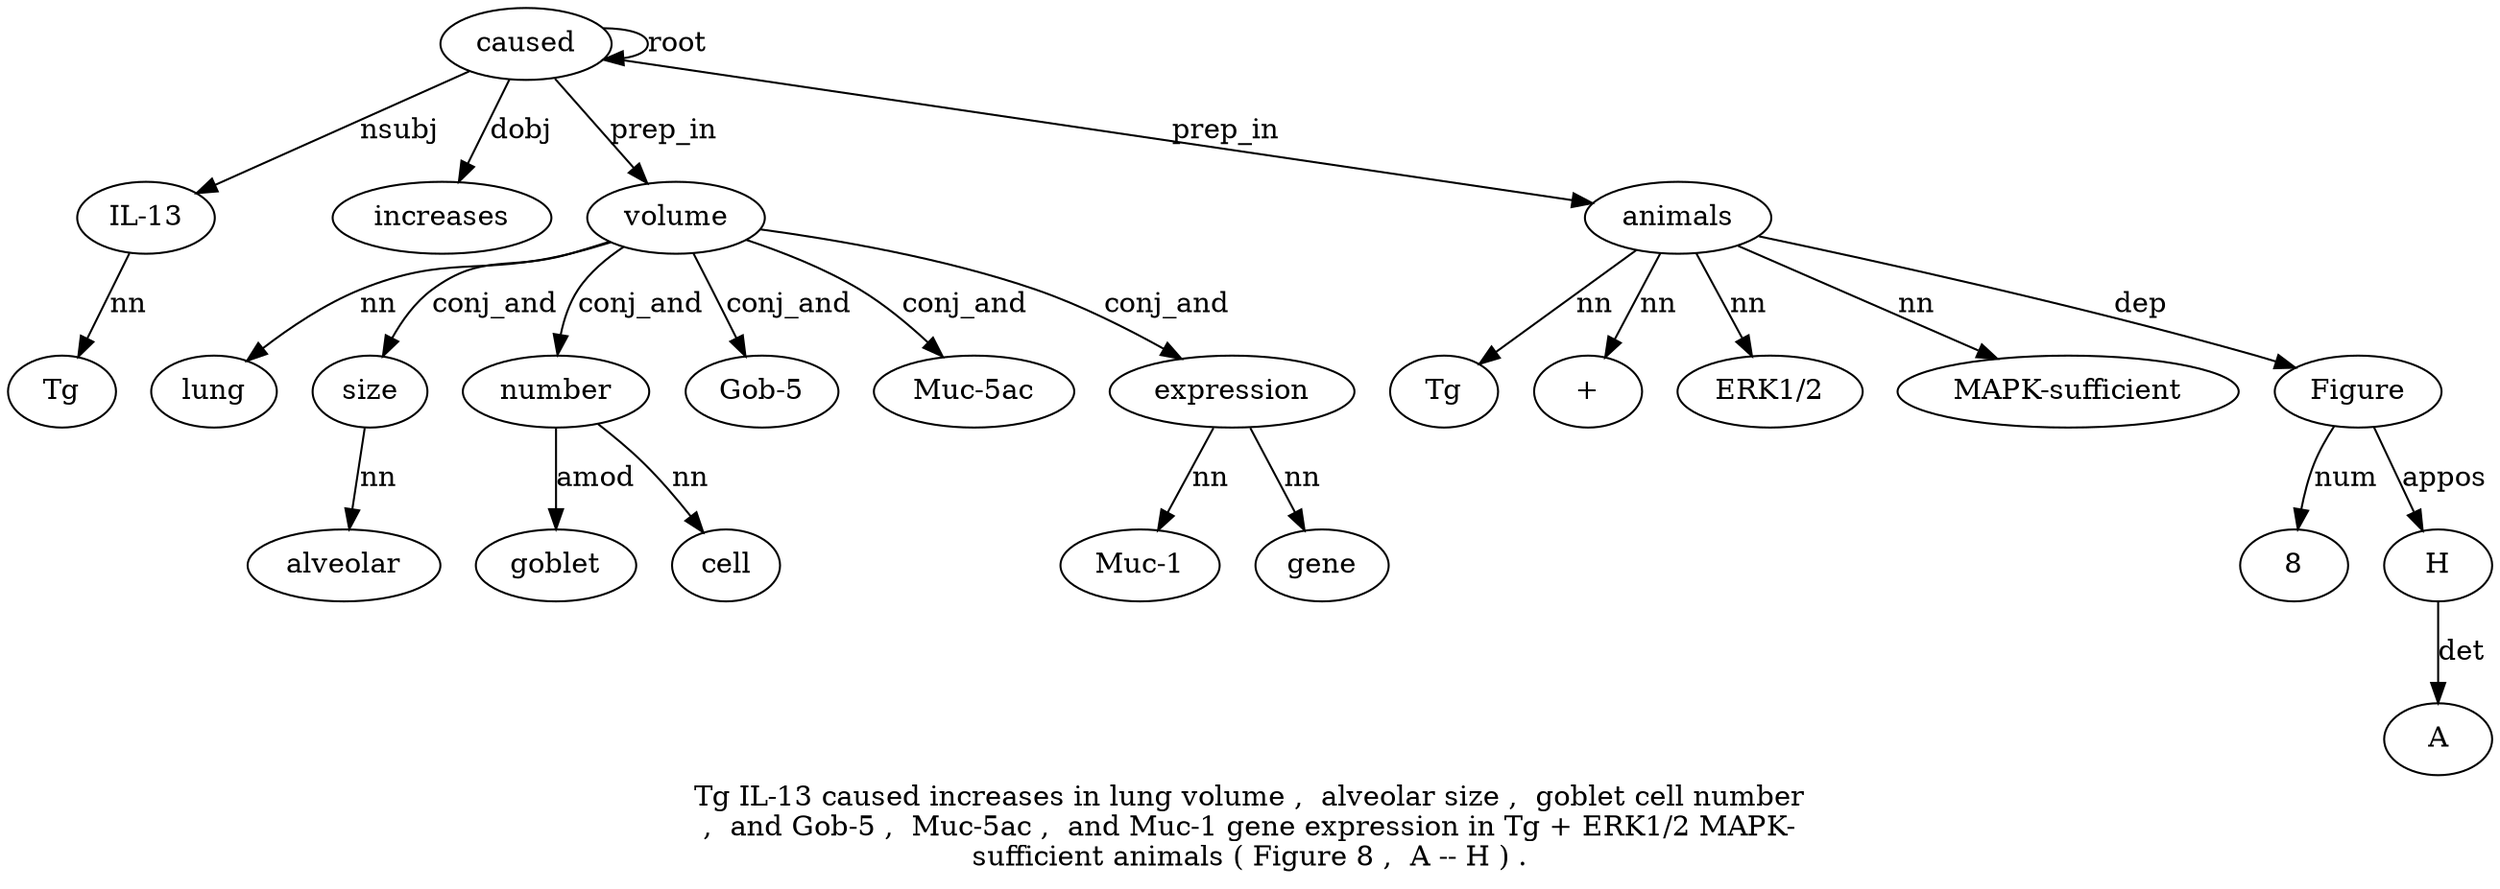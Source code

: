 digraph "Tg IL-13 caused increases in lung volume ,  alveolar size ,  goblet cell number ,  and Gob-5 ,  Muc-5ac ,  and Muc-1 gene expression in Tg + ERK1/2 MAPK-sufficient animals ( Figure 8 ,  A -- H ) ." {
label="Tg IL-13 caused increases in lung volume ,  alveolar size ,  goblet cell number
,  and Gob-5 ,  Muc-5ac ,  and Muc-1 gene expression in Tg + ERK1/2 MAPK-
sufficient animals ( Figure 8 ,  A -- H ) .";
"IL-132" [style=filled, fillcolor=white, label="IL-13"];
Tg1 [style=filled, fillcolor=white, label=Tg];
"IL-132" -> Tg1  [label=nn];
caused3 [style=filled, fillcolor=white, label=caused];
caused3 -> "IL-132"  [label=nsubj];
caused3 -> caused3  [label=root];
increases4 [style=filled, fillcolor=white, label=increases];
caused3 -> increases4  [label=dobj];
volume7 [style=filled, fillcolor=white, label=volume];
lung6 [style=filled, fillcolor=white, label=lung];
volume7 -> lung6  [label=nn];
caused3 -> volume7  [label=prep_in];
size10 [style=filled, fillcolor=white, label=size];
alveolar9 [style=filled, fillcolor=white, label=alveolar];
size10 -> alveolar9  [label=nn];
volume7 -> size10  [label=conj_and];
number14 [style=filled, fillcolor=white, label=number];
goblet12 [style=filled, fillcolor=white, label=goblet];
number14 -> goblet12  [label=amod];
cell13 [style=filled, fillcolor=white, label=cell];
number14 -> cell13  [label=nn];
volume7 -> number14  [label=conj_and];
"Gob-517" [style=filled, fillcolor=white, label="Gob-5"];
volume7 -> "Gob-517"  [label=conj_and];
"Muc-5ac19" [style=filled, fillcolor=white, label="Muc-5ac"];
volume7 -> "Muc-5ac19"  [label=conj_and];
expression24 [style=filled, fillcolor=white, label=expression];
"Muc-122" [style=filled, fillcolor=white, label="Muc-1"];
expression24 -> "Muc-122"  [label=nn];
gene23 [style=filled, fillcolor=white, label=gene];
expression24 -> gene23  [label=nn];
volume7 -> expression24  [label=conj_and];
animals30 [style=filled, fillcolor=white, label=animals];
Tg26 [style=filled, fillcolor=white, label=Tg];
animals30 -> Tg26  [label=nn];
"+27" [style=filled, fillcolor=white, label="+"];
animals30 -> "+27"  [label=nn];
"ERK1/228" [style=filled, fillcolor=white, label="ERK1/2"];
animals30 -> "ERK1/228"  [label=nn];
"MAPK-sufficient29" [style=filled, fillcolor=white, label="MAPK-sufficient"];
animals30 -> "MAPK-sufficient29"  [label=nn];
caused3 -> animals30  [label=prep_in];
Figure32 [style=filled, fillcolor=white, label=Figure];
animals30 -> Figure32  [label=dep];
833 [style=filled, fillcolor=white, label=8];
Figure32 -> 833  [label=num];
H37 [style=filled, fillcolor=white, label=H];
A35 [style=filled, fillcolor=white, label=A];
H37 -> A35  [label=det];
Figure32 -> H37  [label=appos];
}
